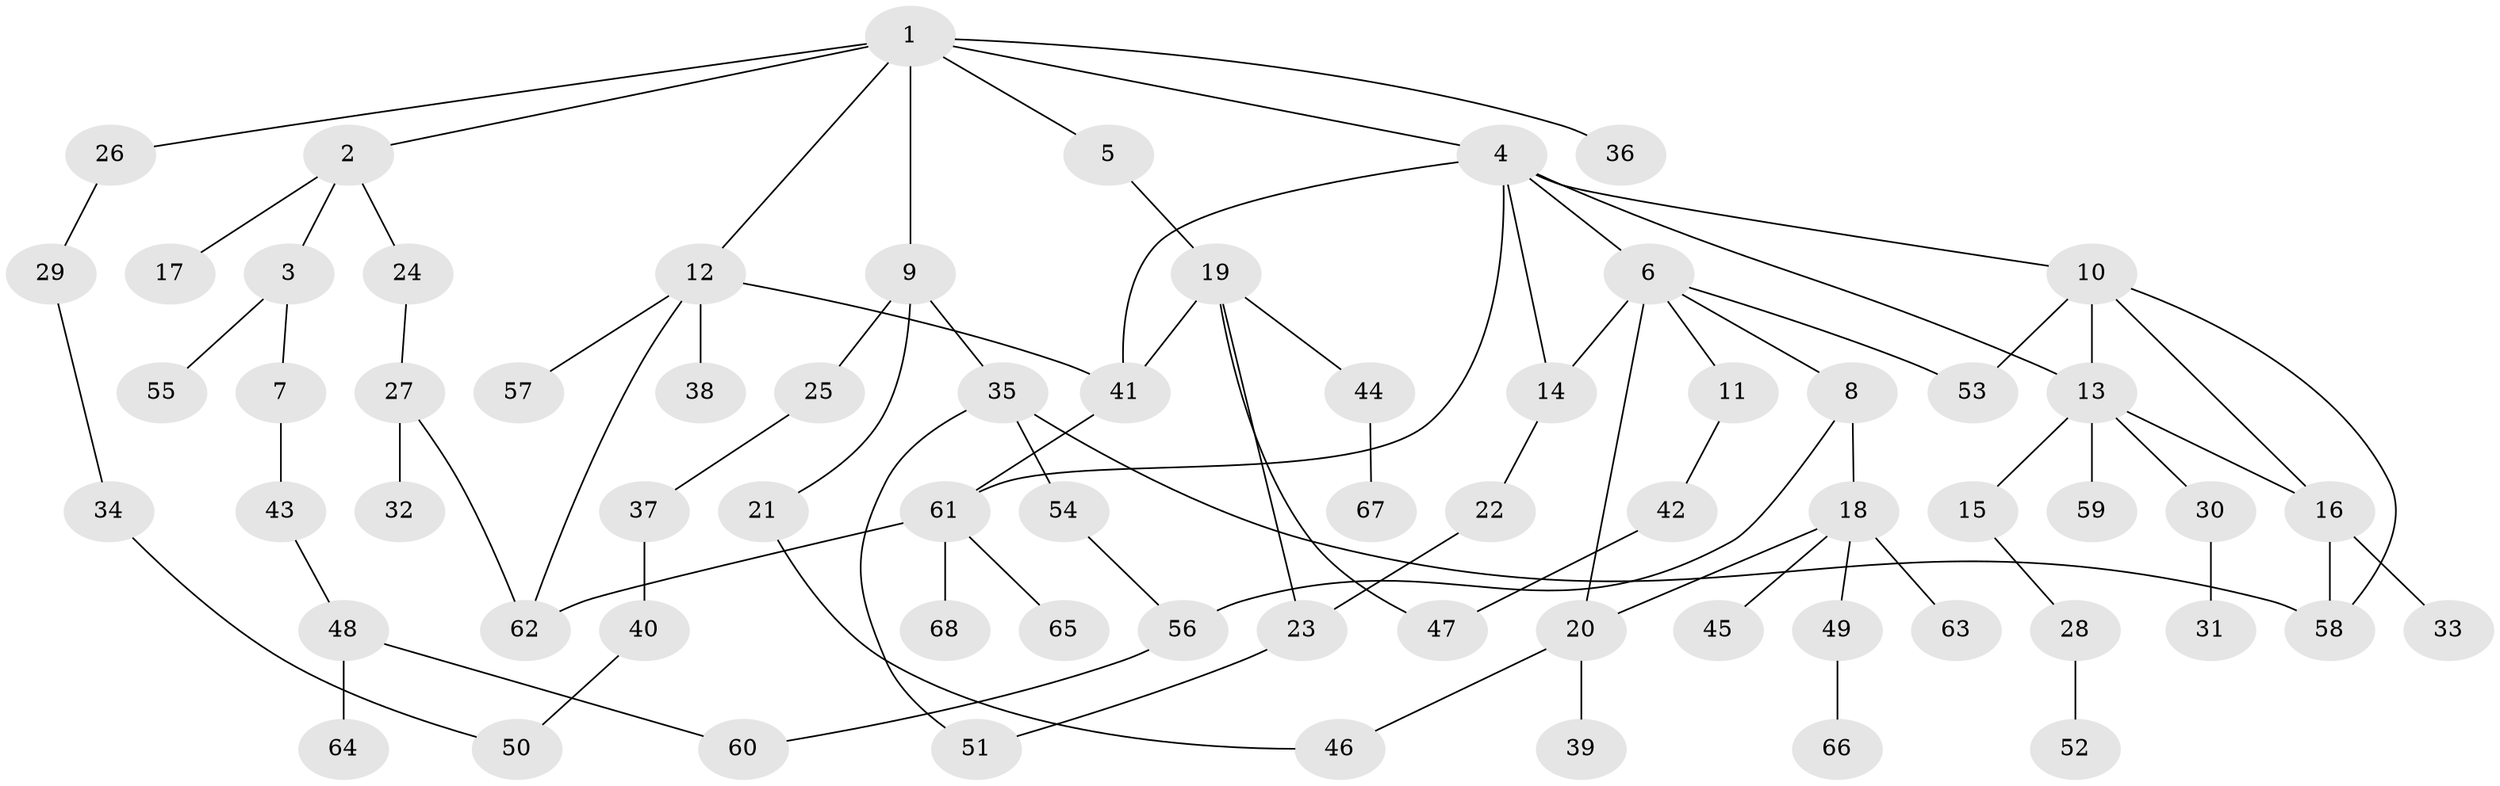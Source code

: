 // coarse degree distribution, {3: 0.25, 6: 0.07142857142857142, 2: 0.32142857142857145, 4: 0.10714285714285714, 7: 0.03571428571428571, 5: 0.07142857142857142, 1: 0.14285714285714285}
// Generated by graph-tools (version 1.1) at 2025/36/03/04/25 23:36:13]
// undirected, 68 vertices, 86 edges
graph export_dot {
  node [color=gray90,style=filled];
  1;
  2;
  3;
  4;
  5;
  6;
  7;
  8;
  9;
  10;
  11;
  12;
  13;
  14;
  15;
  16;
  17;
  18;
  19;
  20;
  21;
  22;
  23;
  24;
  25;
  26;
  27;
  28;
  29;
  30;
  31;
  32;
  33;
  34;
  35;
  36;
  37;
  38;
  39;
  40;
  41;
  42;
  43;
  44;
  45;
  46;
  47;
  48;
  49;
  50;
  51;
  52;
  53;
  54;
  55;
  56;
  57;
  58;
  59;
  60;
  61;
  62;
  63;
  64;
  65;
  66;
  67;
  68;
  1 -- 2;
  1 -- 4;
  1 -- 5;
  1 -- 9;
  1 -- 12;
  1 -- 26;
  1 -- 36;
  2 -- 3;
  2 -- 17;
  2 -- 24;
  3 -- 7;
  3 -- 55;
  4 -- 6;
  4 -- 10;
  4 -- 13;
  4 -- 41;
  4 -- 61;
  4 -- 14;
  5 -- 19;
  6 -- 8;
  6 -- 11;
  6 -- 14;
  6 -- 20;
  6 -- 53;
  7 -- 43;
  8 -- 18;
  8 -- 56;
  9 -- 21;
  9 -- 25;
  9 -- 35;
  10 -- 53;
  10 -- 58;
  10 -- 16;
  10 -- 13;
  11 -- 42;
  12 -- 38;
  12 -- 57;
  12 -- 62;
  12 -- 41;
  13 -- 15;
  13 -- 16;
  13 -- 30;
  13 -- 59;
  14 -- 22;
  15 -- 28;
  16 -- 33;
  16 -- 58;
  18 -- 20;
  18 -- 45;
  18 -- 49;
  18 -- 63;
  19 -- 44;
  19 -- 41;
  19 -- 23;
  19 -- 47;
  20 -- 39;
  20 -- 46;
  21 -- 46;
  22 -- 23;
  23 -- 51;
  24 -- 27;
  25 -- 37;
  26 -- 29;
  27 -- 32;
  27 -- 62;
  28 -- 52;
  29 -- 34;
  30 -- 31;
  34 -- 50;
  35 -- 51;
  35 -- 54;
  35 -- 58;
  37 -- 40;
  40 -- 50;
  41 -- 61;
  42 -- 47;
  43 -- 48;
  44 -- 67;
  48 -- 64;
  48 -- 60;
  49 -- 66;
  54 -- 56;
  56 -- 60;
  61 -- 65;
  61 -- 68;
  61 -- 62;
}

